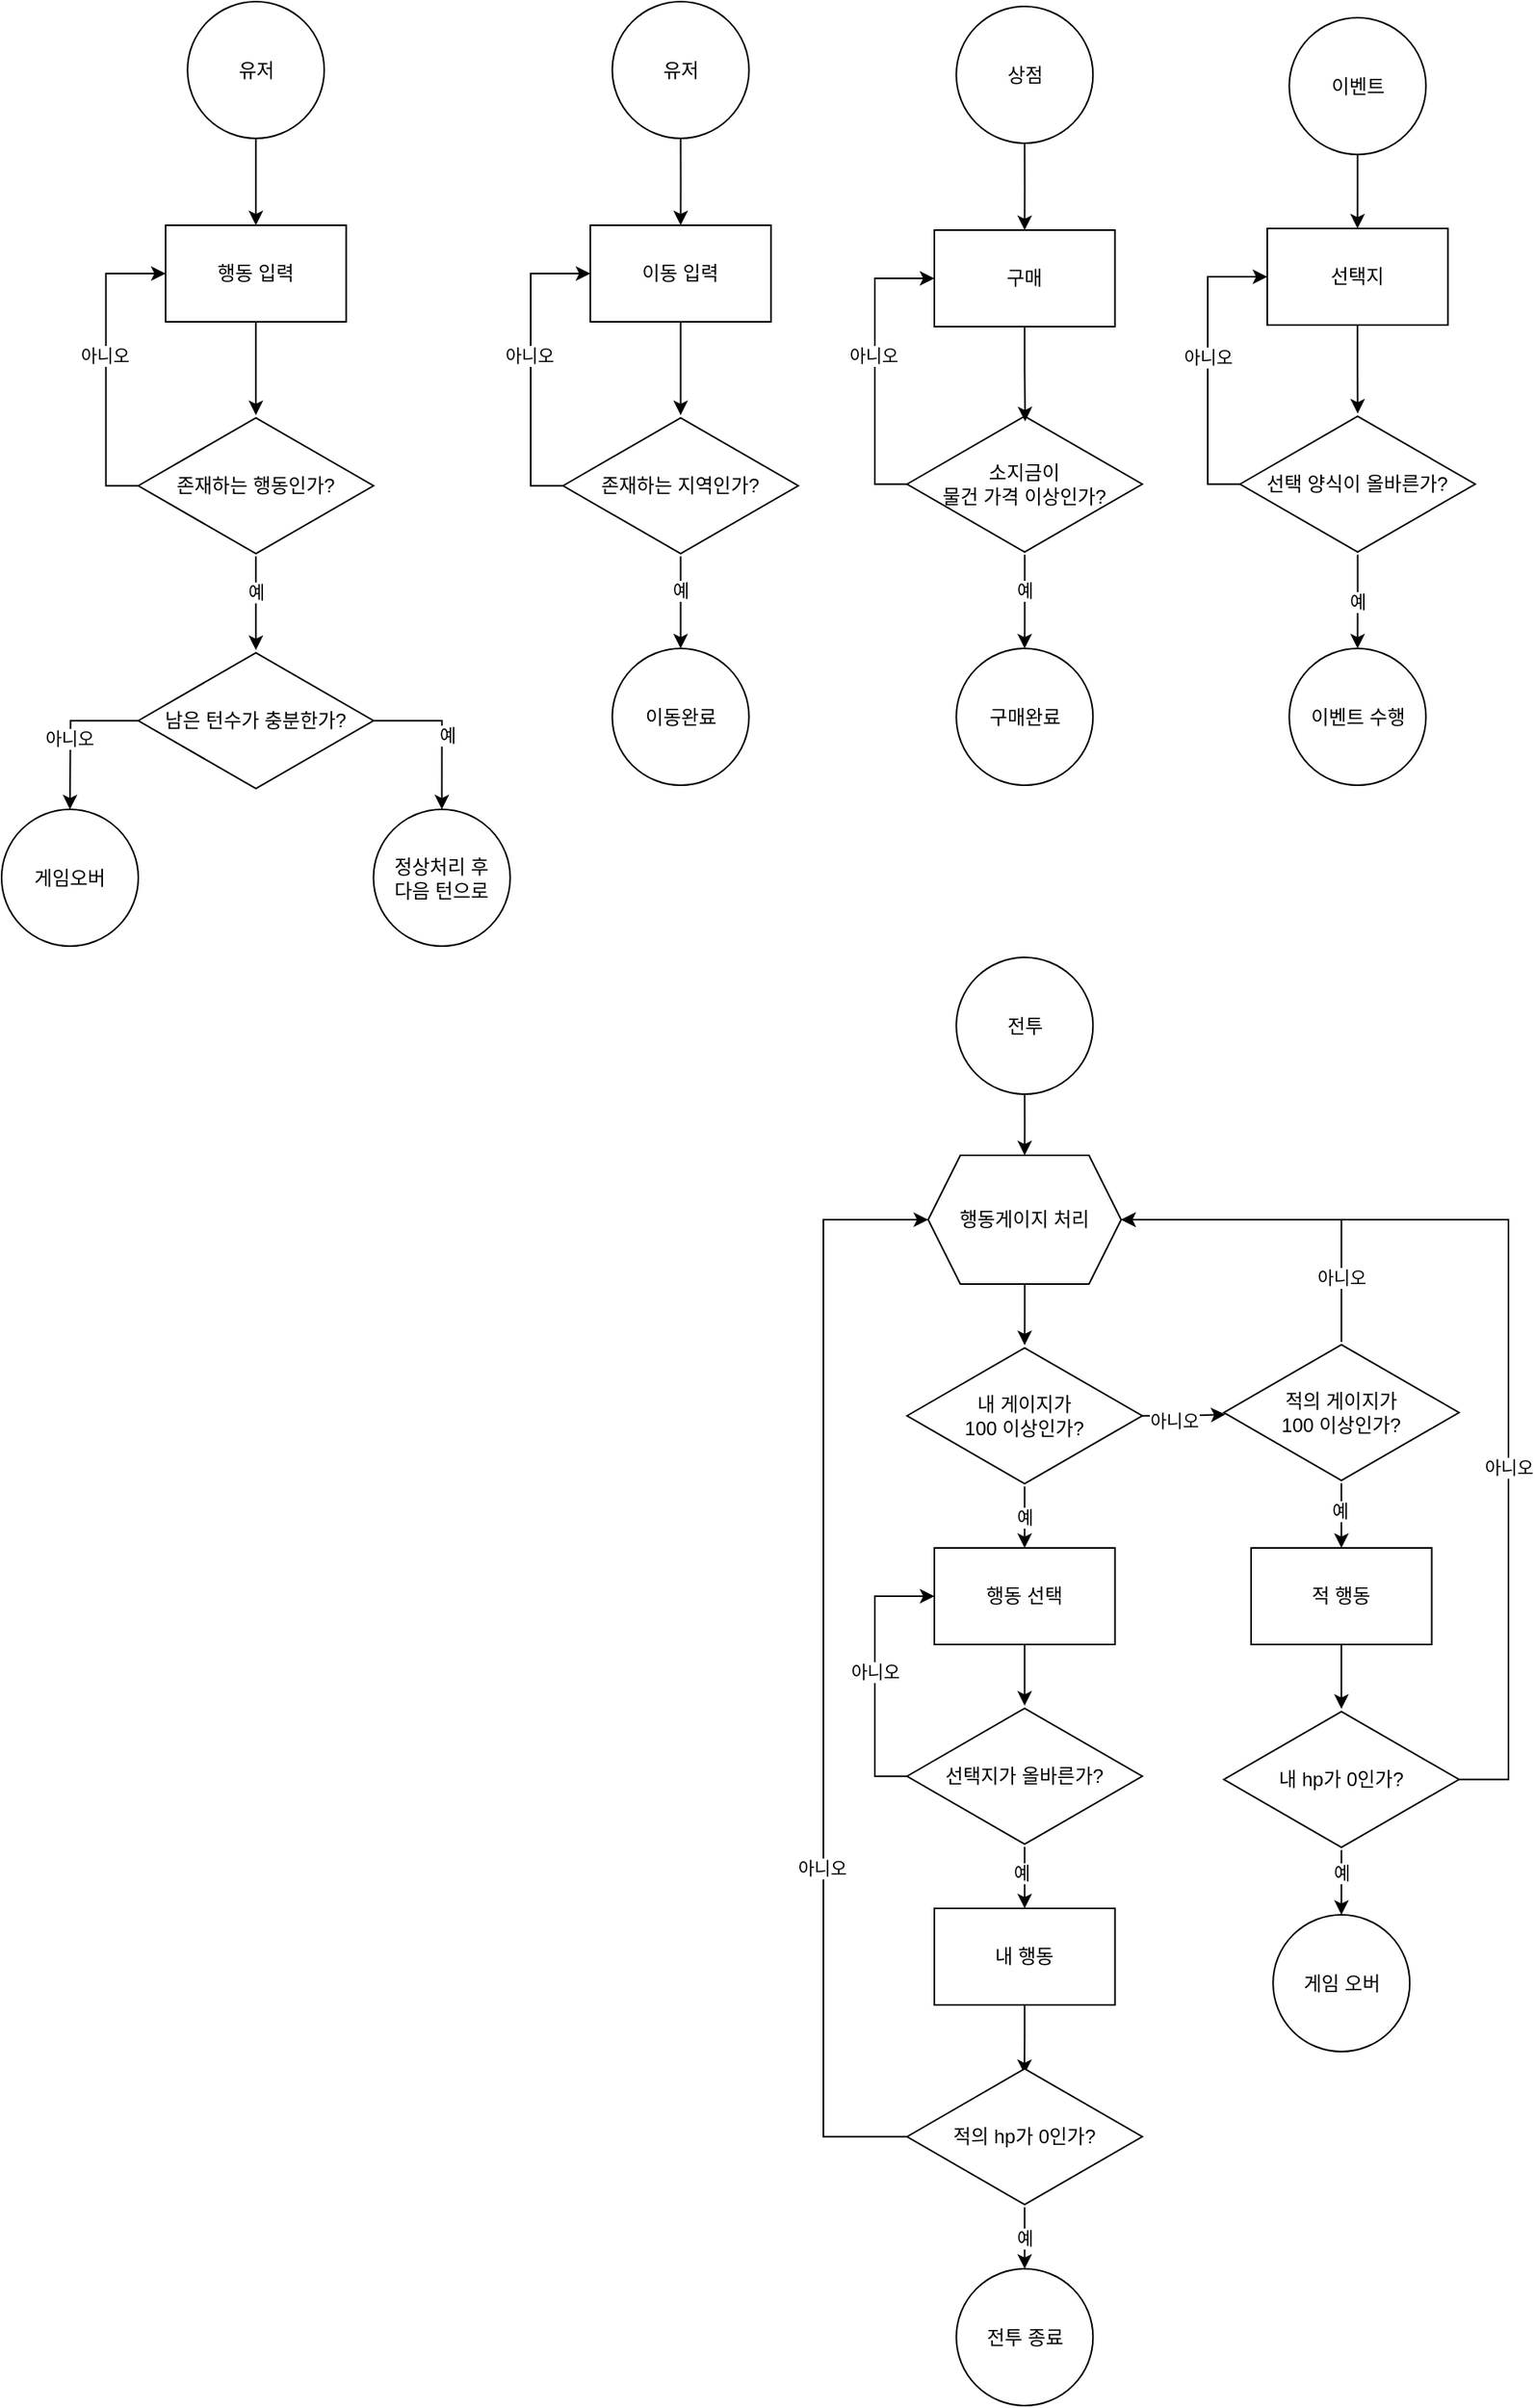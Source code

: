 <mxfile version="22.1.11" type="device">
  <diagram name="페이지-1" id="jBQTGDnP_KIKrWajBxqR">
    <mxGraphModel dx="1818" dy="1348" grid="0" gridSize="10" guides="1" tooltips="1" connect="1" arrows="1" fold="1" page="0" pageScale="1" pageWidth="827" pageHeight="1169" math="0" shadow="0">
      <root>
        <mxCell id="0" />
        <mxCell id="1" parent="0" />
        <mxCell id="leSwigR77-SNuDIq6Rmr-3" style="edgeStyle=orthogonalEdgeStyle;rounded=0;orthogonalLoop=1;jettySize=auto;html=1;exitX=0.5;exitY=1;exitDx=0;exitDy=0;entryX=0.5;entryY=0;entryDx=0;entryDy=0;" parent="1" source="leSwigR77-SNuDIq6Rmr-1" target="leSwigR77-SNuDIq6Rmr-26" edge="1">
          <mxGeometry relative="1" as="geometry">
            <mxPoint x="132.25" y="132" as="targetPoint" />
          </mxGeometry>
        </mxCell>
        <mxCell id="leSwigR77-SNuDIq6Rmr-1" value="&lt;font style=&quot;font-size: 12px;&quot;&gt;유저&lt;/font&gt;" style="ellipse;whiteSpace=wrap;html=1;aspect=fixed;" parent="1" vertex="1">
          <mxGeometry x="89.75" y="-2" width="85" height="85" as="geometry" />
        </mxCell>
        <mxCell id="leSwigR77-SNuDIq6Rmr-28" style="edgeStyle=orthogonalEdgeStyle;rounded=0;orthogonalLoop=1;jettySize=auto;html=1;entryX=0;entryY=0.5;entryDx=0;entryDy=0;" parent="1" source="leSwigR77-SNuDIq6Rmr-19" target="leSwigR77-SNuDIq6Rmr-26" edge="1">
          <mxGeometry relative="1" as="geometry">
            <Array as="points">
              <mxPoint x="39" y="299" />
              <mxPoint x="39" y="167" />
            </Array>
          </mxGeometry>
        </mxCell>
        <mxCell id="leSwigR77-SNuDIq6Rmr-29" value="아니오" style="edgeLabel;html=1;align=center;verticalAlign=middle;resizable=0;points=[];" parent="leSwigR77-SNuDIq6Rmr-28" vertex="1" connectable="0">
          <mxGeometry x="0.067" y="1" relative="1" as="geometry">
            <mxPoint as="offset" />
          </mxGeometry>
        </mxCell>
        <mxCell id="leSwigR77-SNuDIq6Rmr-19" value="존재하는 지역인가?" style="html=1;whiteSpace=wrap;aspect=fixed;shape=isoRectangle;" parent="1" vertex="1">
          <mxGeometry x="59.13" y="255" width="146.25" height="87.75" as="geometry" />
        </mxCell>
        <mxCell id="VI22b_AYGoDy5jVknPmp-15" style="edgeStyle=orthogonalEdgeStyle;rounded=0;orthogonalLoop=1;jettySize=auto;html=1;" parent="1" source="leSwigR77-SNuDIq6Rmr-26" target="leSwigR77-SNuDIq6Rmr-19" edge="1">
          <mxGeometry relative="1" as="geometry" />
        </mxCell>
        <mxCell id="leSwigR77-SNuDIq6Rmr-26" value="이동 입력" style="rounded=0;whiteSpace=wrap;html=1;" parent="1" vertex="1">
          <mxGeometry x="76.09" y="137" width="112.31" height="60" as="geometry" />
        </mxCell>
        <mxCell id="leSwigR77-SNuDIq6Rmr-35" style="edgeStyle=orthogonalEdgeStyle;rounded=0;orthogonalLoop=1;jettySize=auto;html=1;" parent="1" source="leSwigR77-SNuDIq6Rmr-33" target="leSwigR77-SNuDIq6Rmr-34" edge="1">
          <mxGeometry relative="1" as="geometry" />
        </mxCell>
        <mxCell id="leSwigR77-SNuDIq6Rmr-33" value="&lt;font style=&quot;font-size: 12px;&quot;&gt;상점&lt;/font&gt;" style="ellipse;whiteSpace=wrap;html=1;aspect=fixed;" parent="1" vertex="1">
          <mxGeometry x="303.65" y="1" width="85" height="85" as="geometry" />
        </mxCell>
        <mxCell id="leSwigR77-SNuDIq6Rmr-34" value="구매" style="rounded=0;whiteSpace=wrap;html=1;" parent="1" vertex="1">
          <mxGeometry x="290" y="140" width="112.31" height="60" as="geometry" />
        </mxCell>
        <mxCell id="leSwigR77-SNuDIq6Rmr-38" style="edgeStyle=orthogonalEdgeStyle;rounded=0;orthogonalLoop=1;jettySize=auto;html=1;entryX=0;entryY=0.5;entryDx=0;entryDy=0;" parent="1" source="leSwigR77-SNuDIq6Rmr-36" target="leSwigR77-SNuDIq6Rmr-34" edge="1">
          <mxGeometry relative="1" as="geometry">
            <Array as="points">
              <mxPoint x="253" y="298" />
              <mxPoint x="253" y="170" />
            </Array>
          </mxGeometry>
        </mxCell>
        <mxCell id="VI22b_AYGoDy5jVknPmp-1" value="아니오" style="edgeLabel;html=1;align=center;verticalAlign=middle;resizable=0;points=[];" parent="leSwigR77-SNuDIq6Rmr-38" vertex="1" connectable="0">
          <mxGeometry x="0.081" y="1" relative="1" as="geometry">
            <mxPoint as="offset" />
          </mxGeometry>
        </mxCell>
        <mxCell id="leSwigR77-SNuDIq6Rmr-36" value="소지금이&lt;br&gt;물건 가격 이상인가?" style="html=1;whiteSpace=wrap;aspect=fixed;shape=isoRectangle;" parent="1" vertex="1">
          <mxGeometry x="273.03" y="254" width="146.25" height="87.75" as="geometry" />
        </mxCell>
        <mxCell id="leSwigR77-SNuDIq6Rmr-37" style="edgeStyle=orthogonalEdgeStyle;rounded=0;orthogonalLoop=1;jettySize=auto;html=1;entryX=0.502;entryY=0.055;entryDx=0;entryDy=0;entryPerimeter=0;" parent="1" source="leSwigR77-SNuDIq6Rmr-34" target="leSwigR77-SNuDIq6Rmr-36" edge="1">
          <mxGeometry relative="1" as="geometry" />
        </mxCell>
        <mxCell id="VI22b_AYGoDy5jVknPmp-11" style="edgeStyle=orthogonalEdgeStyle;rounded=0;orthogonalLoop=1;jettySize=auto;html=1;" parent="1" source="leSwigR77-SNuDIq6Rmr-19" target="VI22b_AYGoDy5jVknPmp-16" edge="1">
          <mxGeometry relative="1" as="geometry">
            <Array as="points" />
            <mxPoint x="262.13" y="455.9" as="sourcePoint" />
            <mxPoint x="132.245" y="401" as="targetPoint" />
          </mxGeometry>
        </mxCell>
        <mxCell id="VI22b_AYGoDy5jVknPmp-12" value="예" style="edgeLabel;html=1;align=center;verticalAlign=middle;resizable=0;points=[];" parent="VI22b_AYGoDy5jVknPmp-11" vertex="1" connectable="0">
          <mxGeometry x="0.067" y="1" relative="1" as="geometry">
            <mxPoint x="-1" y="-9" as="offset" />
          </mxGeometry>
        </mxCell>
        <mxCell id="VI22b_AYGoDy5jVknPmp-16" value="&lt;font style=&quot;font-size: 12px;&quot;&gt;이동완료&lt;/font&gt;" style="ellipse;whiteSpace=wrap;html=1;aspect=fixed;" parent="1" vertex="1">
          <mxGeometry x="89.74" y="400" width="85" height="85" as="geometry" />
        </mxCell>
        <mxCell id="VI22b_AYGoDy5jVknPmp-17" style="edgeStyle=orthogonalEdgeStyle;rounded=0;orthogonalLoop=1;jettySize=auto;html=1;entryX=0.5;entryY=0;entryDx=0;entryDy=0;" parent="1" edge="1">
          <mxGeometry relative="1" as="geometry">
            <Array as="points">
              <mxPoint x="345.9" y="385" />
              <mxPoint x="345.9" y="385" />
            </Array>
            <mxPoint x="346.2" y="341.75" as="sourcePoint" />
            <mxPoint x="346.145" y="400" as="targetPoint" />
          </mxGeometry>
        </mxCell>
        <mxCell id="VI22b_AYGoDy5jVknPmp-18" value="예" style="edgeLabel;html=1;align=center;verticalAlign=middle;resizable=0;points=[];" parent="VI22b_AYGoDy5jVknPmp-17" vertex="1" connectable="0">
          <mxGeometry x="0.067" y="1" relative="1" as="geometry">
            <mxPoint x="-1" y="-9" as="offset" />
          </mxGeometry>
        </mxCell>
        <mxCell id="VI22b_AYGoDy5jVknPmp-19" value="&lt;font style=&quot;font-size: 12px;&quot;&gt;구매완료&lt;/font&gt;" style="ellipse;whiteSpace=wrap;html=1;aspect=fixed;" parent="1" vertex="1">
          <mxGeometry x="303.65" y="400" width="85" height="85" as="geometry" />
        </mxCell>
        <mxCell id="VI22b_AYGoDy5jVknPmp-21" value="&lt;font style=&quot;font-size: 12px;&quot;&gt;정상처리 후&lt;br&gt;다음 턴으로&lt;br&gt;&lt;/font&gt;" style="ellipse;whiteSpace=wrap;html=1;aspect=fixed;" parent="1" vertex="1">
          <mxGeometry x="-58.75" y="500" width="85" height="85" as="geometry" />
        </mxCell>
        <mxCell id="W3MWjsy4RcMk80VI1_cU-1" style="edgeStyle=orthogonalEdgeStyle;rounded=0;orthogonalLoop=1;jettySize=auto;html=1;exitX=0.5;exitY=1;exitDx=0;exitDy=0;entryX=0.5;entryY=0;entryDx=0;entryDy=0;" parent="1" source="W3MWjsy4RcMk80VI1_cU-2" target="W3MWjsy4RcMk80VI1_cU-6" edge="1">
          <mxGeometry relative="1" as="geometry">
            <mxPoint x="-131.88" y="132" as="targetPoint" />
          </mxGeometry>
        </mxCell>
        <mxCell id="W3MWjsy4RcMk80VI1_cU-2" value="&lt;font style=&quot;font-size: 12px;&quot;&gt;유저&lt;/font&gt;" style="ellipse;whiteSpace=wrap;html=1;aspect=fixed;" parent="1" vertex="1">
          <mxGeometry x="-174.38" y="-2" width="85" height="85" as="geometry" />
        </mxCell>
        <mxCell id="W3MWjsy4RcMk80VI1_cU-3" style="edgeStyle=orthogonalEdgeStyle;rounded=0;orthogonalLoop=1;jettySize=auto;html=1;entryX=0;entryY=0.5;entryDx=0;entryDy=0;" parent="1" source="W3MWjsy4RcMk80VI1_cU-5" target="W3MWjsy4RcMk80VI1_cU-6" edge="1">
          <mxGeometry relative="1" as="geometry">
            <Array as="points">
              <mxPoint x="-225.13" y="299" />
              <mxPoint x="-225.13" y="167" />
            </Array>
          </mxGeometry>
        </mxCell>
        <mxCell id="W3MWjsy4RcMk80VI1_cU-4" value="아니오" style="edgeLabel;html=1;align=center;verticalAlign=middle;resizable=0;points=[];" parent="W3MWjsy4RcMk80VI1_cU-3" vertex="1" connectable="0">
          <mxGeometry x="0.067" y="1" relative="1" as="geometry">
            <mxPoint as="offset" />
          </mxGeometry>
        </mxCell>
        <mxCell id="W3MWjsy4RcMk80VI1_cU-5" value="존재하는 행동인가?" style="html=1;whiteSpace=wrap;aspect=fixed;shape=isoRectangle;" parent="1" vertex="1">
          <mxGeometry x="-205" y="255" width="146.25" height="87.75" as="geometry" />
        </mxCell>
        <mxCell id="W3MWjsy4RcMk80VI1_cU-6" value="행동 입력" style="rounded=0;whiteSpace=wrap;html=1;" parent="1" vertex="1">
          <mxGeometry x="-188.04" y="137" width="112.31" height="60" as="geometry" />
        </mxCell>
        <mxCell id="W3MWjsy4RcMk80VI1_cU-7" style="edgeStyle=orthogonalEdgeStyle;rounded=0;orthogonalLoop=1;jettySize=auto;html=1;" parent="1" source="W3MWjsy4RcMk80VI1_cU-6" target="W3MWjsy4RcMk80VI1_cU-5" edge="1">
          <mxGeometry relative="1" as="geometry" />
        </mxCell>
        <mxCell id="W3MWjsy4RcMk80VI1_cU-9" style="edgeStyle=orthogonalEdgeStyle;rounded=0;orthogonalLoop=1;jettySize=auto;html=1;" parent="1" source="W3MWjsy4RcMk80VI1_cU-5" target="W3MWjsy4RcMk80VI1_cU-13" edge="1">
          <mxGeometry relative="1" as="geometry">
            <Array as="points" />
            <mxPoint x="-2.0" y="455.9" as="sourcePoint" />
            <mxPoint x="-131.885" y="401" as="targetPoint" />
          </mxGeometry>
        </mxCell>
        <mxCell id="W3MWjsy4RcMk80VI1_cU-10" value="예" style="edgeLabel;html=1;align=center;verticalAlign=middle;resizable=0;points=[];" parent="W3MWjsy4RcMk80VI1_cU-9" vertex="1" connectable="0">
          <mxGeometry x="0.067" y="1" relative="1" as="geometry">
            <mxPoint x="-1" y="-9" as="offset" />
          </mxGeometry>
        </mxCell>
        <mxCell id="W3MWjsy4RcMk80VI1_cU-15" style="edgeStyle=orthogonalEdgeStyle;rounded=0;orthogonalLoop=1;jettySize=auto;html=1;entryX=0.5;entryY=0;entryDx=0;entryDy=0;" parent="1" source="W3MWjsy4RcMk80VI1_cU-13" target="VI22b_AYGoDy5jVknPmp-21" edge="1">
          <mxGeometry relative="1" as="geometry">
            <Array as="points">
              <mxPoint x="-16" y="445" />
            </Array>
          </mxGeometry>
        </mxCell>
        <mxCell id="W3MWjsy4RcMk80VI1_cU-18" value="예" style="edgeLabel;html=1;align=center;verticalAlign=middle;resizable=0;points=[];" parent="W3MWjsy4RcMk80VI1_cU-15" vertex="1" connectable="0">
          <mxGeometry x="0.058" y="3" relative="1" as="geometry">
            <mxPoint as="offset" />
          </mxGeometry>
        </mxCell>
        <mxCell id="W3MWjsy4RcMk80VI1_cU-16" style="edgeStyle=orthogonalEdgeStyle;rounded=0;orthogonalLoop=1;jettySize=auto;html=1;" parent="1" source="W3MWjsy4RcMk80VI1_cU-13" target="W3MWjsy4RcMk80VI1_cU-14" edge="1">
          <mxGeometry relative="1" as="geometry">
            <Array as="points">
              <mxPoint x="-247.13" y="445" />
            </Array>
          </mxGeometry>
        </mxCell>
        <mxCell id="W3MWjsy4RcMk80VI1_cU-17" value="아니오" style="edgeLabel;html=1;align=center;verticalAlign=middle;resizable=0;points=[];" parent="W3MWjsy4RcMk80VI1_cU-16" vertex="1" connectable="0">
          <mxGeometry x="0.095" y="-1" relative="1" as="geometry">
            <mxPoint as="offset" />
          </mxGeometry>
        </mxCell>
        <mxCell id="W3MWjsy4RcMk80VI1_cU-13" value="남은 턴수가 충분한가?" style="html=1;whiteSpace=wrap;aspect=fixed;shape=isoRectangle;" parent="1" vertex="1">
          <mxGeometry x="-205" y="401" width="146.25" height="87.75" as="geometry" />
        </mxCell>
        <mxCell id="W3MWjsy4RcMk80VI1_cU-14" value="&lt;font style=&quot;font-size: 12px;&quot;&gt;게임오버&lt;/font&gt;" style="ellipse;whiteSpace=wrap;html=1;aspect=fixed;" parent="1" vertex="1">
          <mxGeometry x="-290" y="500" width="85" height="85" as="geometry" />
        </mxCell>
        <mxCell id="W3MWjsy4RcMk80VI1_cU-21" style="edgeStyle=orthogonalEdgeStyle;rounded=0;orthogonalLoop=1;jettySize=auto;html=1;" parent="1" source="W3MWjsy4RcMk80VI1_cU-19" target="W3MWjsy4RcMk80VI1_cU-20" edge="1">
          <mxGeometry relative="1" as="geometry" />
        </mxCell>
        <mxCell id="W3MWjsy4RcMk80VI1_cU-19" value="&lt;font style=&quot;font-size: 12px;&quot;&gt;이벤트&lt;/font&gt;" style="ellipse;whiteSpace=wrap;html=1;aspect=fixed;" parent="1" vertex="1">
          <mxGeometry x="510.7" y="8" width="85" height="85" as="geometry" />
        </mxCell>
        <mxCell id="W3MWjsy4RcMk80VI1_cU-23" style="edgeStyle=orthogonalEdgeStyle;rounded=0;orthogonalLoop=1;jettySize=auto;html=1;" parent="1" source="W3MWjsy4RcMk80VI1_cU-20" target="W3MWjsy4RcMk80VI1_cU-22" edge="1">
          <mxGeometry relative="1" as="geometry" />
        </mxCell>
        <mxCell id="W3MWjsy4RcMk80VI1_cU-20" value="선택지" style="rounded=0;whiteSpace=wrap;html=1;" parent="1" vertex="1">
          <mxGeometry x="497.03" y="139" width="112.31" height="60" as="geometry" />
        </mxCell>
        <mxCell id="W3MWjsy4RcMk80VI1_cU-24" style="edgeStyle=orthogonalEdgeStyle;rounded=0;orthogonalLoop=1;jettySize=auto;html=1;entryX=0;entryY=0.5;entryDx=0;entryDy=0;" parent="1" source="W3MWjsy4RcMk80VI1_cU-22" target="W3MWjsy4RcMk80VI1_cU-20" edge="1">
          <mxGeometry relative="1" as="geometry">
            <Array as="points">
              <mxPoint x="460" y="298" />
              <mxPoint x="460" y="169" />
            </Array>
          </mxGeometry>
        </mxCell>
        <mxCell id="W3MWjsy4RcMk80VI1_cU-25" value="아니오" style="edgeLabel;html=1;align=center;verticalAlign=middle;resizable=0;points=[];" parent="W3MWjsy4RcMk80VI1_cU-24" vertex="1" connectable="0">
          <mxGeometry x="0.062" relative="1" as="geometry">
            <mxPoint as="offset" />
          </mxGeometry>
        </mxCell>
        <mxCell id="W3MWjsy4RcMk80VI1_cU-27" value="예" style="edgeStyle=orthogonalEdgeStyle;rounded=0;orthogonalLoop=1;jettySize=auto;html=1;entryX=0.5;entryY=0;entryDx=0;entryDy=0;" parent="1" source="W3MWjsy4RcMk80VI1_cU-22" target="W3MWjsy4RcMk80VI1_cU-26" edge="1">
          <mxGeometry relative="1" as="geometry" />
        </mxCell>
        <mxCell id="W3MWjsy4RcMk80VI1_cU-22" value="선택 양식이 올바른가?" style="html=1;whiteSpace=wrap;aspect=fixed;shape=isoRectangle;" parent="1" vertex="1">
          <mxGeometry x="480.07" y="254" width="146.25" height="87.75" as="geometry" />
        </mxCell>
        <mxCell id="W3MWjsy4RcMk80VI1_cU-26" value="&lt;font style=&quot;font-size: 12px;&quot;&gt;이벤트 수행&lt;/font&gt;" style="ellipse;whiteSpace=wrap;html=1;aspect=fixed;" parent="1" vertex="1">
          <mxGeometry x="510.69" y="400" width="85" height="85" as="geometry" />
        </mxCell>
        <mxCell id="W3MWjsy4RcMk80VI1_cU-30" style="edgeStyle=orthogonalEdgeStyle;rounded=0;orthogonalLoop=1;jettySize=auto;html=1;entryX=0.5;entryY=0;entryDx=0;entryDy=0;" parent="1" source="W3MWjsy4RcMk80VI1_cU-28" target="W3MWjsy4RcMk80VI1_cU-29" edge="1">
          <mxGeometry relative="1" as="geometry" />
        </mxCell>
        <mxCell id="W3MWjsy4RcMk80VI1_cU-28" value="&lt;font style=&quot;font-size: 12px;&quot;&gt;전투&lt;/font&gt;" style="ellipse;whiteSpace=wrap;html=1;aspect=fixed;" parent="1" vertex="1">
          <mxGeometry x="303.66" y="592" width="85" height="85" as="geometry" />
        </mxCell>
        <mxCell id="W3MWjsy4RcMk80VI1_cU-32" style="edgeStyle=orthogonalEdgeStyle;rounded=0;orthogonalLoop=1;jettySize=auto;html=1;" parent="1" source="W3MWjsy4RcMk80VI1_cU-29" target="W3MWjsy4RcMk80VI1_cU-31" edge="1">
          <mxGeometry relative="1" as="geometry" />
        </mxCell>
        <mxCell id="W3MWjsy4RcMk80VI1_cU-29" value="행동게이지 처리" style="shape=hexagon;perimeter=hexagonPerimeter2;whiteSpace=wrap;html=1;fixedSize=1;" parent="1" vertex="1">
          <mxGeometry x="286.16" y="715" width="120" height="80" as="geometry" />
        </mxCell>
        <mxCell id="W3MWjsy4RcMk80VI1_cU-34" value="예" style="edgeStyle=orthogonalEdgeStyle;rounded=0;orthogonalLoop=1;jettySize=auto;html=1;" parent="1" source="W3MWjsy4RcMk80VI1_cU-31" target="W3MWjsy4RcMk80VI1_cU-33" edge="1">
          <mxGeometry relative="1" as="geometry" />
        </mxCell>
        <mxCell id="W3MWjsy4RcMk80VI1_cU-38" style="edgeStyle=orthogonalEdgeStyle;rounded=0;orthogonalLoop=1;jettySize=auto;html=1;entryX=0.007;entryY=0.513;entryDx=0;entryDy=0;entryPerimeter=0;" parent="1" source="W3MWjsy4RcMk80VI1_cU-31" target="W3MWjsy4RcMk80VI1_cU-37" edge="1">
          <mxGeometry relative="1" as="geometry" />
        </mxCell>
        <mxCell id="xDwizrC8Lkj_2Yb16vXS-4" value="아니오" style="edgeLabel;html=1;align=center;verticalAlign=middle;resizable=0;points=[];" vertex="1" connectable="0" parent="W3MWjsy4RcMk80VI1_cU-38">
          <mxGeometry x="-0.251" y="-3" relative="1" as="geometry">
            <mxPoint as="offset" />
          </mxGeometry>
        </mxCell>
        <mxCell id="W3MWjsy4RcMk80VI1_cU-31" value="내 게이지가&lt;br&gt;100 이상인가?" style="html=1;whiteSpace=wrap;aspect=fixed;shape=isoRectangle;" parent="1" vertex="1">
          <mxGeometry x="273.03" y="833" width="146.25" height="87.75" as="geometry" />
        </mxCell>
        <mxCell id="W3MWjsy4RcMk80VI1_cU-46" style="edgeStyle=orthogonalEdgeStyle;rounded=0;orthogonalLoop=1;jettySize=auto;html=1;" parent="1" source="W3MWjsy4RcMk80VI1_cU-33" target="W3MWjsy4RcMk80VI1_cU-45" edge="1">
          <mxGeometry relative="1" as="geometry" />
        </mxCell>
        <mxCell id="W3MWjsy4RcMk80VI1_cU-33" value="행동 선택" style="rounded=0;whiteSpace=wrap;html=1;" parent="1" vertex="1">
          <mxGeometry x="290.01" y="959" width="112.31" height="60" as="geometry" />
        </mxCell>
        <mxCell id="W3MWjsy4RcMk80VI1_cU-39" style="edgeStyle=orthogonalEdgeStyle;rounded=0;orthogonalLoop=1;jettySize=auto;html=1;entryX=1;entryY=0.5;entryDx=0;entryDy=0;" parent="1" source="W3MWjsy4RcMk80VI1_cU-37" target="W3MWjsy4RcMk80VI1_cU-29" edge="1">
          <mxGeometry relative="1" as="geometry">
            <Array as="points">
              <mxPoint x="543" y="755" />
            </Array>
          </mxGeometry>
        </mxCell>
        <mxCell id="W3MWjsy4RcMk80VI1_cU-40" value="아니오" style="edgeLabel;html=1;align=center;verticalAlign=middle;resizable=0;points=[];" parent="W3MWjsy4RcMk80VI1_cU-39" vertex="1" connectable="0">
          <mxGeometry x="-0.362" relative="1" as="geometry">
            <mxPoint y="28" as="offset" />
          </mxGeometry>
        </mxCell>
        <mxCell id="W3MWjsy4RcMk80VI1_cU-44" style="edgeStyle=orthogonalEdgeStyle;rounded=0;orthogonalLoop=1;jettySize=auto;html=1;" parent="1" source="W3MWjsy4RcMk80VI1_cU-37" target="W3MWjsy4RcMk80VI1_cU-50" edge="1">
          <mxGeometry relative="1" as="geometry">
            <mxPoint x="543" y="956" as="targetPoint" />
          </mxGeometry>
        </mxCell>
        <mxCell id="xDwizrC8Lkj_2Yb16vXS-3" value="예" style="edgeLabel;html=1;align=center;verticalAlign=middle;resizable=0;points=[];" vertex="1" connectable="0" parent="W3MWjsy4RcMk80VI1_cU-44">
          <mxGeometry x="-0.143" y="-1" relative="1" as="geometry">
            <mxPoint as="offset" />
          </mxGeometry>
        </mxCell>
        <mxCell id="W3MWjsy4RcMk80VI1_cU-37" value="적의 게이지가&lt;br&gt;100 이상인가?" style="html=1;whiteSpace=wrap;aspect=fixed;shape=isoRectangle;" parent="1" vertex="1">
          <mxGeometry x="470" y="831" width="146.25" height="87.75" as="geometry" />
        </mxCell>
        <mxCell id="W3MWjsy4RcMk80VI1_cU-47" value="아니오" style="edgeStyle=orthogonalEdgeStyle;rounded=0;orthogonalLoop=1;jettySize=auto;html=1;entryX=0;entryY=0.5;entryDx=0;entryDy=0;" parent="1" source="W3MWjsy4RcMk80VI1_cU-45" target="W3MWjsy4RcMk80VI1_cU-33" edge="1">
          <mxGeometry relative="1" as="geometry">
            <Array as="points">
              <mxPoint x="253" y="1101" />
              <mxPoint x="253" y="989" />
            </Array>
          </mxGeometry>
        </mxCell>
        <mxCell id="W3MWjsy4RcMk80VI1_cU-49" style="edgeStyle=orthogonalEdgeStyle;rounded=0;orthogonalLoop=1;jettySize=auto;html=1;" parent="1" source="W3MWjsy4RcMk80VI1_cU-45" edge="1">
          <mxGeometry relative="1" as="geometry">
            <mxPoint x="346.17" y="1183" as="targetPoint" />
          </mxGeometry>
        </mxCell>
        <mxCell id="xDwizrC8Lkj_2Yb16vXS-1" value="예" style="edgeLabel;html=1;align=center;verticalAlign=middle;resizable=0;points=[];" vertex="1" connectable="0" parent="W3MWjsy4RcMk80VI1_cU-49">
          <mxGeometry x="-0.265" y="-2" relative="1" as="geometry">
            <mxPoint y="1" as="offset" />
          </mxGeometry>
        </mxCell>
        <mxCell id="W3MWjsy4RcMk80VI1_cU-45" value="선택지가 올바른가?" style="html=1;whiteSpace=wrap;aspect=fixed;shape=isoRectangle;" parent="1" vertex="1">
          <mxGeometry x="273.03" y="1057" width="146.25" height="87.75" as="geometry" />
        </mxCell>
        <mxCell id="W3MWjsy4RcMk80VI1_cU-52" style="edgeStyle=orthogonalEdgeStyle;rounded=0;orthogonalLoop=1;jettySize=auto;html=1;" parent="1" source="W3MWjsy4RcMk80VI1_cU-50" target="W3MWjsy4RcMk80VI1_cU-51" edge="1">
          <mxGeometry relative="1" as="geometry" />
        </mxCell>
        <mxCell id="W3MWjsy4RcMk80VI1_cU-50" value="적 행동" style="rounded=0;whiteSpace=wrap;html=1;" parent="1" vertex="1">
          <mxGeometry x="486.97" y="959" width="112.31" height="60" as="geometry" />
        </mxCell>
        <mxCell id="W3MWjsy4RcMk80VI1_cU-53" style="edgeStyle=orthogonalEdgeStyle;rounded=0;orthogonalLoop=1;jettySize=auto;html=1;entryX=1;entryY=0.5;entryDx=0;entryDy=0;" parent="1" source="W3MWjsy4RcMk80VI1_cU-51" target="W3MWjsy4RcMk80VI1_cU-29" edge="1">
          <mxGeometry relative="1" as="geometry">
            <Array as="points">
              <mxPoint x="647" y="1103" />
              <mxPoint x="647" y="755" />
            </Array>
          </mxGeometry>
        </mxCell>
        <mxCell id="W3MWjsy4RcMk80VI1_cU-54" value="아니오" style="edgeLabel;html=1;align=center;verticalAlign=middle;resizable=0;points=[];" parent="W3MWjsy4RcMk80VI1_cU-53" vertex="1" connectable="0">
          <mxGeometry x="-0.275" relative="1" as="geometry">
            <mxPoint as="offset" />
          </mxGeometry>
        </mxCell>
        <mxCell id="W3MWjsy4RcMk80VI1_cU-56" style="edgeStyle=orthogonalEdgeStyle;rounded=0;orthogonalLoop=1;jettySize=auto;html=1;" parent="1" source="W3MWjsy4RcMk80VI1_cU-51" target="W3MWjsy4RcMk80VI1_cU-55" edge="1">
          <mxGeometry relative="1" as="geometry" />
        </mxCell>
        <mxCell id="xDwizrC8Lkj_2Yb16vXS-2" value="예" style="edgeLabel;html=1;align=center;verticalAlign=middle;resizable=0;points=[];" vertex="1" connectable="0" parent="W3MWjsy4RcMk80VI1_cU-56">
          <mxGeometry x="-0.294" relative="1" as="geometry">
            <mxPoint as="offset" />
          </mxGeometry>
        </mxCell>
        <mxCell id="W3MWjsy4RcMk80VI1_cU-51" value="내 hp가 0인가?" style="html=1;whiteSpace=wrap;aspect=fixed;shape=isoRectangle;" parent="1" vertex="1">
          <mxGeometry x="470" y="1059" width="146.25" height="87.75" as="geometry" />
        </mxCell>
        <mxCell id="W3MWjsy4RcMk80VI1_cU-55" value="&lt;font style=&quot;font-size: 12px;&quot;&gt;게임 오버&lt;/font&gt;" style="ellipse;whiteSpace=wrap;html=1;aspect=fixed;" parent="1" vertex="1">
          <mxGeometry x="500.63" y="1187" width="85" height="85" as="geometry" />
        </mxCell>
        <mxCell id="W3MWjsy4RcMk80VI1_cU-59" style="edgeStyle=orthogonalEdgeStyle;rounded=0;orthogonalLoop=1;jettySize=auto;html=1;entryX=0.499;entryY=0.057;entryDx=0;entryDy=0;entryPerimeter=0;" parent="1" source="W3MWjsy4RcMk80VI1_cU-57" target="W3MWjsy4RcMk80VI1_cU-58" edge="1">
          <mxGeometry relative="1" as="geometry" />
        </mxCell>
        <mxCell id="W3MWjsy4RcMk80VI1_cU-57" value="내 행동" style="rounded=0;whiteSpace=wrap;html=1;" parent="1" vertex="1">
          <mxGeometry x="290.01" y="1183" width="112.31" height="60" as="geometry" />
        </mxCell>
        <mxCell id="W3MWjsy4RcMk80VI1_cU-60" style="edgeStyle=orthogonalEdgeStyle;rounded=0;orthogonalLoop=1;jettySize=auto;html=1;entryX=0;entryY=0.5;entryDx=0;entryDy=0;" parent="1" source="W3MWjsy4RcMk80VI1_cU-58" target="W3MWjsy4RcMk80VI1_cU-29" edge="1">
          <mxGeometry relative="1" as="geometry">
            <Array as="points">
              <mxPoint x="221" y="1325" />
              <mxPoint x="221" y="755" />
            </Array>
          </mxGeometry>
        </mxCell>
        <mxCell id="W3MWjsy4RcMk80VI1_cU-61" value="아니오" style="edgeLabel;html=1;align=center;verticalAlign=middle;resizable=0;points=[];" parent="W3MWjsy4RcMk80VI1_cU-60" vertex="1" connectable="0">
          <mxGeometry x="-0.363" y="1" relative="1" as="geometry">
            <mxPoint as="offset" />
          </mxGeometry>
        </mxCell>
        <mxCell id="W3MWjsy4RcMk80VI1_cU-63" value="예" style="edgeStyle=orthogonalEdgeStyle;rounded=0;orthogonalLoop=1;jettySize=auto;html=1;" parent="1" source="W3MWjsy4RcMk80VI1_cU-58" target="W3MWjsy4RcMk80VI1_cU-62" edge="1">
          <mxGeometry relative="1" as="geometry" />
        </mxCell>
        <mxCell id="W3MWjsy4RcMk80VI1_cU-58" value="적의 hp가 0인가?" style="html=1;whiteSpace=wrap;aspect=fixed;shape=isoRectangle;" parent="1" vertex="1">
          <mxGeometry x="273.04" y="1281" width="146.25" height="87.75" as="geometry" />
        </mxCell>
        <mxCell id="W3MWjsy4RcMk80VI1_cU-62" value="&lt;font style=&quot;font-size: 12px;&quot;&gt;전투 종료&lt;/font&gt;" style="ellipse;whiteSpace=wrap;html=1;aspect=fixed;" parent="1" vertex="1">
          <mxGeometry x="303.67" y="1407" width="85" height="85" as="geometry" />
        </mxCell>
      </root>
    </mxGraphModel>
  </diagram>
</mxfile>
